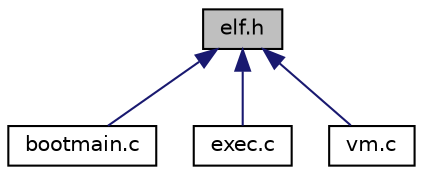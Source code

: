 digraph "elf.h"
{
  edge [fontname="Helvetica",fontsize="10",labelfontname="Helvetica",labelfontsize="10"];
  node [fontname="Helvetica",fontsize="10",shape=record];
  Node1 [label="elf.h",height=0.2,width=0.4,color="black", fillcolor="grey75", style="filled", fontcolor="black"];
  Node1 -> Node2 [dir="back",color="midnightblue",fontsize="10",style="solid",fontname="Helvetica"];
  Node2 [label="bootmain.c",height=0.2,width=0.4,color="black", fillcolor="white", style="filled",URL="$bootmain_8c.html"];
  Node1 -> Node3 [dir="back",color="midnightblue",fontsize="10",style="solid",fontname="Helvetica"];
  Node3 [label="exec.c",height=0.2,width=0.4,color="black", fillcolor="white", style="filled",URL="$exec_8c.html"];
  Node1 -> Node4 [dir="back",color="midnightblue",fontsize="10",style="solid",fontname="Helvetica"];
  Node4 [label="vm.c",height=0.2,width=0.4,color="black", fillcolor="white", style="filled",URL="$vm_8c.html"];
}
